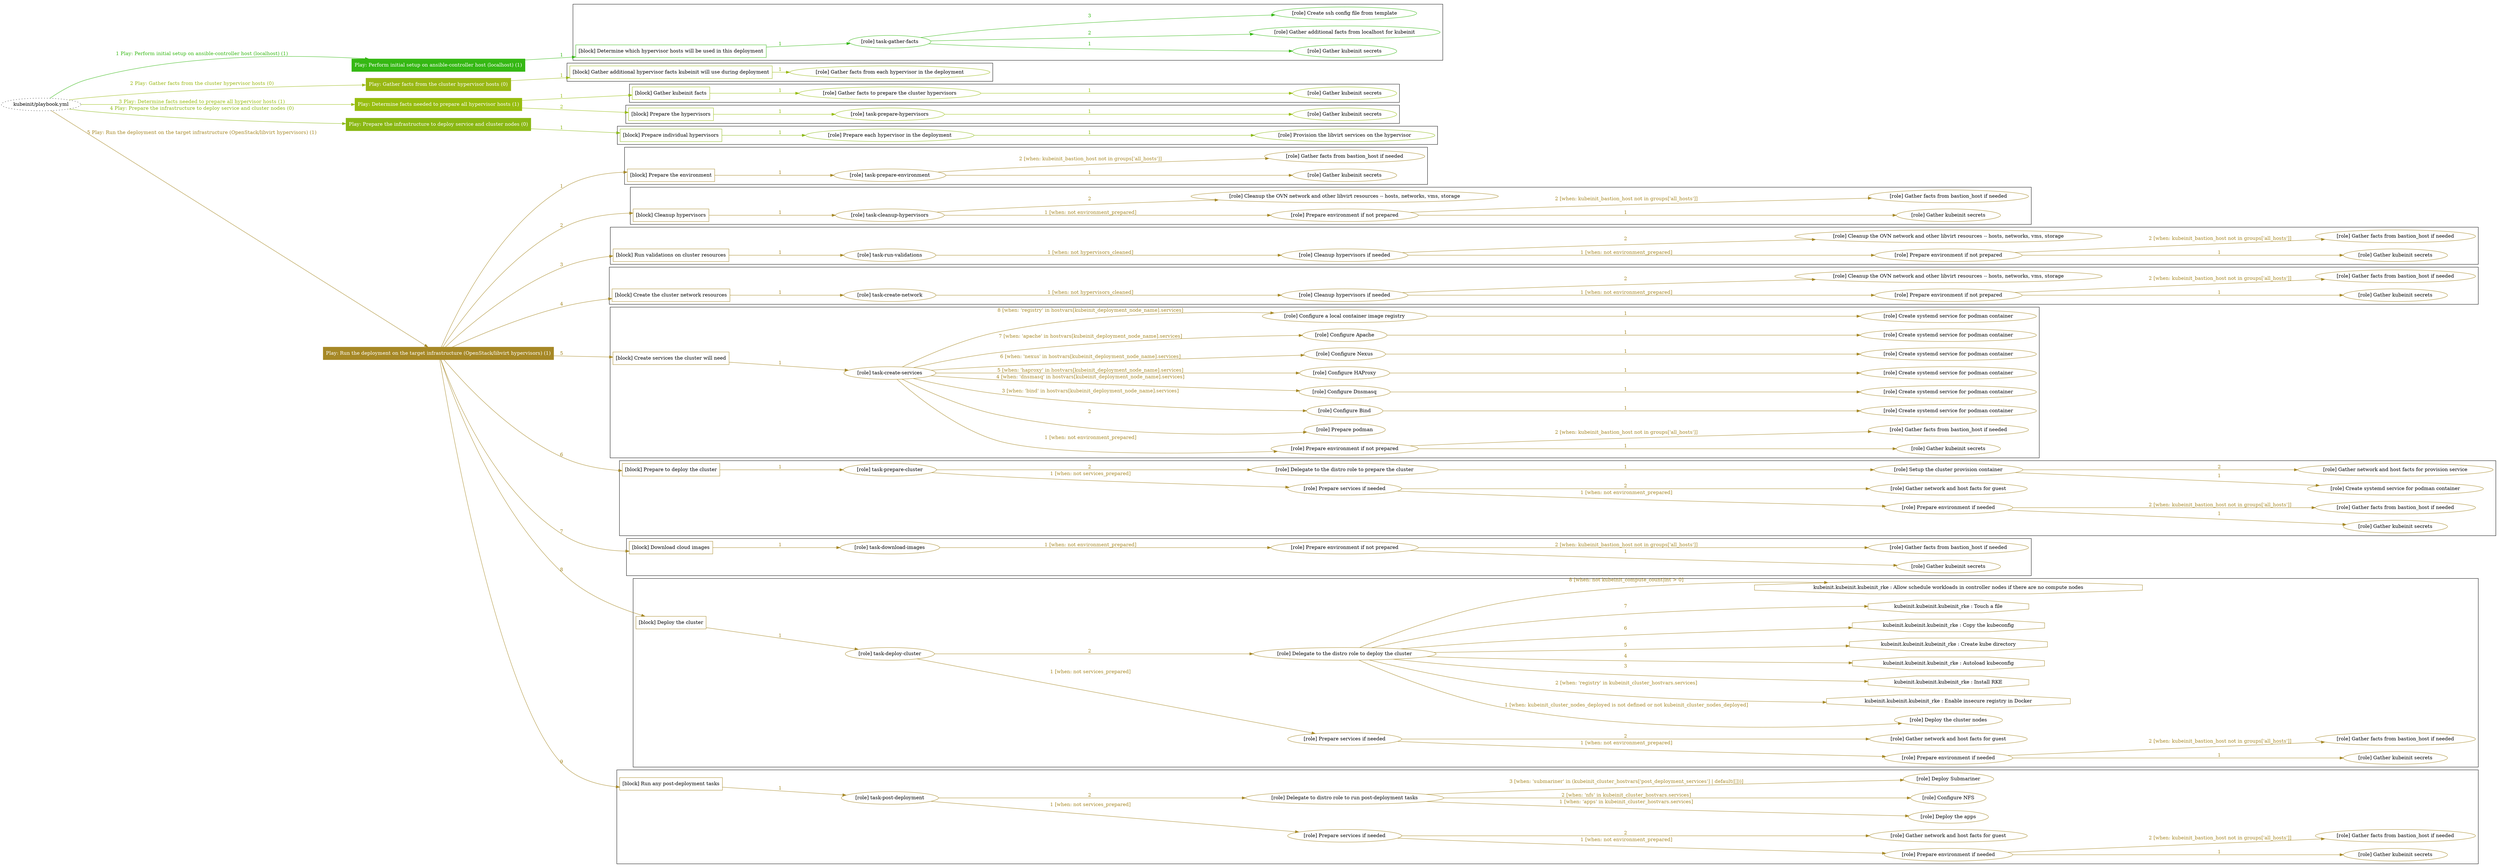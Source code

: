 digraph {
	graph [concentrate=true ordering=in rankdir=LR ratio=fill]
	edge [esep=5 sep=10]
	"kubeinit/playbook.yml" [URL="/home/runner/work/kubeinit/kubeinit/kubeinit/playbook.yml" id=playbook_18196bf0 style=dotted]
	"kubeinit/playbook.yml" -> play_be1df61c [label="1 Play: Perform initial setup on ansible-controller host (localhost) (1)" color="#35b814" fontcolor="#35b814" id=edge_play_be1df61c labeltooltip="1 Play: Perform initial setup on ansible-controller host (localhost) (1)" tooltip="1 Play: Perform initial setup on ansible-controller host (localhost) (1)"]
	subgraph "Play: Perform initial setup on ansible-controller host (localhost) (1)" {
		play_be1df61c [label="Play: Perform initial setup on ansible-controller host (localhost) (1)" URL="/home/runner/work/kubeinit/kubeinit/kubeinit/playbook.yml" color="#35b814" fontcolor="#ffffff" id=play_be1df61c shape=box style=filled tooltip=localhost]
		play_be1df61c -> block_118d9a12 [label=1 color="#35b814" fontcolor="#35b814" id=edge_block_118d9a12 labeltooltip=1 tooltip=1]
		subgraph cluster_block_118d9a12 {
			block_118d9a12 [label="[block] Determine which hypervisor hosts will be used in this deployment" URL="/home/runner/work/kubeinit/kubeinit/kubeinit/playbook.yml" color="#35b814" id=block_118d9a12 labeltooltip="Determine which hypervisor hosts will be used in this deployment" shape=box tooltip="Determine which hypervisor hosts will be used in this deployment"]
			block_118d9a12 -> role_b7394410 [label="1 " color="#35b814" fontcolor="#35b814" id=edge_role_b7394410 labeltooltip="1 " tooltip="1 "]
			subgraph "task-gather-facts" {
				role_b7394410 [label="[role] task-gather-facts" URL="/home/runner/work/kubeinit/kubeinit/kubeinit/playbook.yml" color="#35b814" id=role_b7394410 tooltip="task-gather-facts"]
				role_b7394410 -> role_904532db [label="1 " color="#35b814" fontcolor="#35b814" id=edge_role_904532db labeltooltip="1 " tooltip="1 "]
				subgraph "Gather kubeinit secrets" {
					role_904532db [label="[role] Gather kubeinit secrets" URL="/home/runner/.ansible/collections/ansible_collections/kubeinit/kubeinit/roles/kubeinit_prepare/tasks/build_hypervisors_group.yml" color="#35b814" id=role_904532db tooltip="Gather kubeinit secrets"]
				}
				role_b7394410 -> role_85538276 [label="2 " color="#35b814" fontcolor="#35b814" id=edge_role_85538276 labeltooltip="2 " tooltip="2 "]
				subgraph "Gather additional facts from localhost for kubeinit" {
					role_85538276 [label="[role] Gather additional facts from localhost for kubeinit" URL="/home/runner/.ansible/collections/ansible_collections/kubeinit/kubeinit/roles/kubeinit_prepare/tasks/build_hypervisors_group.yml" color="#35b814" id=role_85538276 tooltip="Gather additional facts from localhost for kubeinit"]
				}
				role_b7394410 -> role_6703702b [label="3 " color="#35b814" fontcolor="#35b814" id=edge_role_6703702b labeltooltip="3 " tooltip="3 "]
				subgraph "Create ssh config file from template" {
					role_6703702b [label="[role] Create ssh config file from template" URL="/home/runner/.ansible/collections/ansible_collections/kubeinit/kubeinit/roles/kubeinit_prepare/tasks/build_hypervisors_group.yml" color="#35b814" id=role_6703702b tooltip="Create ssh config file from template"]
				}
			}
		}
	}
	"kubeinit/playbook.yml" -> play_e983ef5c [label="2 Play: Gather facts from the cluster hypervisor hosts (0)" color="#99b814" fontcolor="#99b814" id=edge_play_e983ef5c labeltooltip="2 Play: Gather facts from the cluster hypervisor hosts (0)" tooltip="2 Play: Gather facts from the cluster hypervisor hosts (0)"]
	subgraph "Play: Gather facts from the cluster hypervisor hosts (0)" {
		play_e983ef5c [label="Play: Gather facts from the cluster hypervisor hosts (0)" URL="/home/runner/work/kubeinit/kubeinit/kubeinit/playbook.yml" color="#99b814" fontcolor="#ffffff" id=play_e983ef5c shape=box style=filled tooltip="Play: Gather facts from the cluster hypervisor hosts (0)"]
		play_e983ef5c -> block_9997d9af [label=1 color="#99b814" fontcolor="#99b814" id=edge_block_9997d9af labeltooltip=1 tooltip=1]
		subgraph cluster_block_9997d9af {
			block_9997d9af [label="[block] Gather additional hypervisor facts kubeinit will use during deployment" URL="/home/runner/work/kubeinit/kubeinit/kubeinit/playbook.yml" color="#99b814" id=block_9997d9af labeltooltip="Gather additional hypervisor facts kubeinit will use during deployment" shape=box tooltip="Gather additional hypervisor facts kubeinit will use during deployment"]
			block_9997d9af -> role_df3aef98 [label="1 " color="#99b814" fontcolor="#99b814" id=edge_role_df3aef98 labeltooltip="1 " tooltip="1 "]
			subgraph "Gather facts from each hypervisor in the deployment" {
				role_df3aef98 [label="[role] Gather facts from each hypervisor in the deployment" URL="/home/runner/work/kubeinit/kubeinit/kubeinit/playbook.yml" color="#99b814" id=role_df3aef98 tooltip="Gather facts from each hypervisor in the deployment"]
			}
		}
	}
	"kubeinit/playbook.yml" -> play_67da56ea [label="3 Play: Determine facts needed to prepare all hypervisor hosts (1)" color="#97bd0f" fontcolor="#97bd0f" id=edge_play_67da56ea labeltooltip="3 Play: Determine facts needed to prepare all hypervisor hosts (1)" tooltip="3 Play: Determine facts needed to prepare all hypervisor hosts (1)"]
	subgraph "Play: Determine facts needed to prepare all hypervisor hosts (1)" {
		play_67da56ea [label="Play: Determine facts needed to prepare all hypervisor hosts (1)" URL="/home/runner/work/kubeinit/kubeinit/kubeinit/playbook.yml" color="#97bd0f" fontcolor="#ffffff" id=play_67da56ea shape=box style=filled tooltip=localhost]
		play_67da56ea -> block_8e290db1 [label=1 color="#97bd0f" fontcolor="#97bd0f" id=edge_block_8e290db1 labeltooltip=1 tooltip=1]
		subgraph cluster_block_8e290db1 {
			block_8e290db1 [label="[block] Gather kubeinit facts" URL="/home/runner/work/kubeinit/kubeinit/kubeinit/playbook.yml" color="#97bd0f" id=block_8e290db1 labeltooltip="Gather kubeinit facts" shape=box tooltip="Gather kubeinit facts"]
			block_8e290db1 -> role_d22c5b59 [label="1 " color="#97bd0f" fontcolor="#97bd0f" id=edge_role_d22c5b59 labeltooltip="1 " tooltip="1 "]
			subgraph "Gather facts to prepare the cluster hypervisors" {
				role_d22c5b59 [label="[role] Gather facts to prepare the cluster hypervisors" URL="/home/runner/work/kubeinit/kubeinit/kubeinit/playbook.yml" color="#97bd0f" id=role_d22c5b59 tooltip="Gather facts to prepare the cluster hypervisors"]
				role_d22c5b59 -> role_4094b805 [label="1 " color="#97bd0f" fontcolor="#97bd0f" id=edge_role_4094b805 labeltooltip="1 " tooltip="1 "]
				subgraph "Gather kubeinit secrets" {
					role_4094b805 [label="[role] Gather kubeinit secrets" URL="/home/runner/.ansible/collections/ansible_collections/kubeinit/kubeinit/roles/kubeinit_prepare/tasks/gather_kubeinit_facts.yml" color="#97bd0f" id=role_4094b805 tooltip="Gather kubeinit secrets"]
				}
			}
		}
		play_67da56ea -> block_24ba06c1 [label=2 color="#97bd0f" fontcolor="#97bd0f" id=edge_block_24ba06c1 labeltooltip=2 tooltip=2]
		subgraph cluster_block_24ba06c1 {
			block_24ba06c1 [label="[block] Prepare the hypervisors" URL="/home/runner/work/kubeinit/kubeinit/kubeinit/playbook.yml" color="#97bd0f" id=block_24ba06c1 labeltooltip="Prepare the hypervisors" shape=box tooltip="Prepare the hypervisors"]
			block_24ba06c1 -> role_a68b78aa [label="1 " color="#97bd0f" fontcolor="#97bd0f" id=edge_role_a68b78aa labeltooltip="1 " tooltip="1 "]
			subgraph "task-prepare-hypervisors" {
				role_a68b78aa [label="[role] task-prepare-hypervisors" URL="/home/runner/work/kubeinit/kubeinit/kubeinit/playbook.yml" color="#97bd0f" id=role_a68b78aa tooltip="task-prepare-hypervisors"]
				role_a68b78aa -> role_36e2085e [label="1 " color="#97bd0f" fontcolor="#97bd0f" id=edge_role_36e2085e labeltooltip="1 " tooltip="1 "]
				subgraph "Gather kubeinit secrets" {
					role_36e2085e [label="[role] Gather kubeinit secrets" URL="/home/runner/.ansible/collections/ansible_collections/kubeinit/kubeinit/roles/kubeinit_prepare/tasks/gather_kubeinit_facts.yml" color="#97bd0f" id=role_36e2085e tooltip="Gather kubeinit secrets"]
				}
			}
		}
	}
	"kubeinit/playbook.yml" -> play_e11feb7d [label="4 Play: Prepare the infrastructure to deploy service and cluster nodes (0)" color="#8ab814" fontcolor="#8ab814" id=edge_play_e11feb7d labeltooltip="4 Play: Prepare the infrastructure to deploy service and cluster nodes (0)" tooltip="4 Play: Prepare the infrastructure to deploy service and cluster nodes (0)"]
	subgraph "Play: Prepare the infrastructure to deploy service and cluster nodes (0)" {
		play_e11feb7d [label="Play: Prepare the infrastructure to deploy service and cluster nodes (0)" URL="/home/runner/work/kubeinit/kubeinit/kubeinit/playbook.yml" color="#8ab814" fontcolor="#ffffff" id=play_e11feb7d shape=box style=filled tooltip="Play: Prepare the infrastructure to deploy service and cluster nodes (0)"]
		play_e11feb7d -> block_43e18601 [label=1 color="#8ab814" fontcolor="#8ab814" id=edge_block_43e18601 labeltooltip=1 tooltip=1]
		subgraph cluster_block_43e18601 {
			block_43e18601 [label="[block] Prepare individual hypervisors" URL="/home/runner/work/kubeinit/kubeinit/kubeinit/playbook.yml" color="#8ab814" id=block_43e18601 labeltooltip="Prepare individual hypervisors" shape=box tooltip="Prepare individual hypervisors"]
			block_43e18601 -> role_4b00aaee [label="1 " color="#8ab814" fontcolor="#8ab814" id=edge_role_4b00aaee labeltooltip="1 " tooltip="1 "]
			subgraph "Prepare each hypervisor in the deployment" {
				role_4b00aaee [label="[role] Prepare each hypervisor in the deployment" URL="/home/runner/work/kubeinit/kubeinit/kubeinit/playbook.yml" color="#8ab814" id=role_4b00aaee tooltip="Prepare each hypervisor in the deployment"]
				role_4b00aaee -> role_6709835d [label="1 " color="#8ab814" fontcolor="#8ab814" id=edge_role_6709835d labeltooltip="1 " tooltip="1 "]
				subgraph "Provision the libvirt services on the hypervisor" {
					role_6709835d [label="[role] Provision the libvirt services on the hypervisor" URL="/home/runner/.ansible/collections/ansible_collections/kubeinit/kubeinit/roles/kubeinit_prepare/tasks/prepare_hypervisor.yml" color="#8ab814" id=role_6709835d tooltip="Provision the libvirt services on the hypervisor"]
				}
			}
		}
	}
	"kubeinit/playbook.yml" -> play_71305a01 [label="5 Play: Run the deployment on the target infrastructure (OpenStack/libvirt hypervisors) (1)" color="#a68826" fontcolor="#a68826" id=edge_play_71305a01 labeltooltip="5 Play: Run the deployment on the target infrastructure (OpenStack/libvirt hypervisors) (1)" tooltip="5 Play: Run the deployment on the target infrastructure (OpenStack/libvirt hypervisors) (1)"]
	subgraph "Play: Run the deployment on the target infrastructure (OpenStack/libvirt hypervisors) (1)" {
		play_71305a01 [label="Play: Run the deployment on the target infrastructure (OpenStack/libvirt hypervisors) (1)" URL="/home/runner/work/kubeinit/kubeinit/kubeinit/playbook.yml" color="#a68826" fontcolor="#ffffff" id=play_71305a01 shape=box style=filled tooltip=localhost]
		play_71305a01 -> block_5bab12e0 [label=1 color="#a68826" fontcolor="#a68826" id=edge_block_5bab12e0 labeltooltip=1 tooltip=1]
		subgraph cluster_block_5bab12e0 {
			block_5bab12e0 [label="[block] Prepare the environment" URL="/home/runner/work/kubeinit/kubeinit/kubeinit/playbook.yml" color="#a68826" id=block_5bab12e0 labeltooltip="Prepare the environment" shape=box tooltip="Prepare the environment"]
			block_5bab12e0 -> role_8d213828 [label="1 " color="#a68826" fontcolor="#a68826" id=edge_role_8d213828 labeltooltip="1 " tooltip="1 "]
			subgraph "task-prepare-environment" {
				role_8d213828 [label="[role] task-prepare-environment" URL="/home/runner/work/kubeinit/kubeinit/kubeinit/playbook.yml" color="#a68826" id=role_8d213828 tooltip="task-prepare-environment"]
				role_8d213828 -> role_dd9f04c7 [label="1 " color="#a68826" fontcolor="#a68826" id=edge_role_dd9f04c7 labeltooltip="1 " tooltip="1 "]
				subgraph "Gather kubeinit secrets" {
					role_dd9f04c7 [label="[role] Gather kubeinit secrets" URL="/home/runner/.ansible/collections/ansible_collections/kubeinit/kubeinit/roles/kubeinit_prepare/tasks/gather_kubeinit_facts.yml" color="#a68826" id=role_dd9f04c7 tooltip="Gather kubeinit secrets"]
				}
				role_8d213828 -> role_f3b678fc [label="2 [when: kubeinit_bastion_host not in groups['all_hosts']]" color="#a68826" fontcolor="#a68826" id=edge_role_f3b678fc labeltooltip="2 [when: kubeinit_bastion_host not in groups['all_hosts']]" tooltip="2 [when: kubeinit_bastion_host not in groups['all_hosts']]"]
				subgraph "Gather facts from bastion_host if needed" {
					role_f3b678fc [label="[role] Gather facts from bastion_host if needed" URL="/home/runner/.ansible/collections/ansible_collections/kubeinit/kubeinit/roles/kubeinit_prepare/tasks/main.yml" color="#a68826" id=role_f3b678fc tooltip="Gather facts from bastion_host if needed"]
				}
			}
		}
		play_71305a01 -> block_ac7dee85 [label=2 color="#a68826" fontcolor="#a68826" id=edge_block_ac7dee85 labeltooltip=2 tooltip=2]
		subgraph cluster_block_ac7dee85 {
			block_ac7dee85 [label="[block] Cleanup hypervisors" URL="/home/runner/work/kubeinit/kubeinit/kubeinit/playbook.yml" color="#a68826" id=block_ac7dee85 labeltooltip="Cleanup hypervisors" shape=box tooltip="Cleanup hypervisors"]
			block_ac7dee85 -> role_61361c38 [label="1 " color="#a68826" fontcolor="#a68826" id=edge_role_61361c38 labeltooltip="1 " tooltip="1 "]
			subgraph "task-cleanup-hypervisors" {
				role_61361c38 [label="[role] task-cleanup-hypervisors" URL="/home/runner/work/kubeinit/kubeinit/kubeinit/playbook.yml" color="#a68826" id=role_61361c38 tooltip="task-cleanup-hypervisors"]
				role_61361c38 -> role_fd2e4010 [label="1 [when: not environment_prepared]" color="#a68826" fontcolor="#a68826" id=edge_role_fd2e4010 labeltooltip="1 [when: not environment_prepared]" tooltip="1 [when: not environment_prepared]"]
				subgraph "Prepare environment if not prepared" {
					role_fd2e4010 [label="[role] Prepare environment if not prepared" URL="/home/runner/.ansible/collections/ansible_collections/kubeinit/kubeinit/roles/kubeinit_libvirt/tasks/cleanup_hypervisors.yml" color="#a68826" id=role_fd2e4010 tooltip="Prepare environment if not prepared"]
					role_fd2e4010 -> role_0ee5295d [label="1 " color="#a68826" fontcolor="#a68826" id=edge_role_0ee5295d labeltooltip="1 " tooltip="1 "]
					subgraph "Gather kubeinit secrets" {
						role_0ee5295d [label="[role] Gather kubeinit secrets" URL="/home/runner/.ansible/collections/ansible_collections/kubeinit/kubeinit/roles/kubeinit_prepare/tasks/gather_kubeinit_facts.yml" color="#a68826" id=role_0ee5295d tooltip="Gather kubeinit secrets"]
					}
					role_fd2e4010 -> role_b6dbd8d5 [label="2 [when: kubeinit_bastion_host not in groups['all_hosts']]" color="#a68826" fontcolor="#a68826" id=edge_role_b6dbd8d5 labeltooltip="2 [when: kubeinit_bastion_host not in groups['all_hosts']]" tooltip="2 [when: kubeinit_bastion_host not in groups['all_hosts']]"]
					subgraph "Gather facts from bastion_host if needed" {
						role_b6dbd8d5 [label="[role] Gather facts from bastion_host if needed" URL="/home/runner/.ansible/collections/ansible_collections/kubeinit/kubeinit/roles/kubeinit_prepare/tasks/main.yml" color="#a68826" id=role_b6dbd8d5 tooltip="Gather facts from bastion_host if needed"]
					}
				}
				role_61361c38 -> role_41750f14 [label="2 " color="#a68826" fontcolor="#a68826" id=edge_role_41750f14 labeltooltip="2 " tooltip="2 "]
				subgraph "Cleanup the OVN network and other libvirt resources -- hosts, networks, vms, storage" {
					role_41750f14 [label="[role] Cleanup the OVN network and other libvirt resources -- hosts, networks, vms, storage" URL="/home/runner/.ansible/collections/ansible_collections/kubeinit/kubeinit/roles/kubeinit_libvirt/tasks/cleanup_hypervisors.yml" color="#a68826" id=role_41750f14 tooltip="Cleanup the OVN network and other libvirt resources -- hosts, networks, vms, storage"]
				}
			}
		}
		play_71305a01 -> block_0b2b92e7 [label=3 color="#a68826" fontcolor="#a68826" id=edge_block_0b2b92e7 labeltooltip=3 tooltip=3]
		subgraph cluster_block_0b2b92e7 {
			block_0b2b92e7 [label="[block] Run validations on cluster resources" URL="/home/runner/work/kubeinit/kubeinit/kubeinit/playbook.yml" color="#a68826" id=block_0b2b92e7 labeltooltip="Run validations on cluster resources" shape=box tooltip="Run validations on cluster resources"]
			block_0b2b92e7 -> role_d24f9686 [label="1 " color="#a68826" fontcolor="#a68826" id=edge_role_d24f9686 labeltooltip="1 " tooltip="1 "]
			subgraph "task-run-validations" {
				role_d24f9686 [label="[role] task-run-validations" URL="/home/runner/work/kubeinit/kubeinit/kubeinit/playbook.yml" color="#a68826" id=role_d24f9686 tooltip="task-run-validations"]
				role_d24f9686 -> role_70822820 [label="1 [when: not hypervisors_cleaned]" color="#a68826" fontcolor="#a68826" id=edge_role_70822820 labeltooltip="1 [when: not hypervisors_cleaned]" tooltip="1 [when: not hypervisors_cleaned]"]
				subgraph "Cleanup hypervisors if needed" {
					role_70822820 [label="[role] Cleanup hypervisors if needed" URL="/home/runner/.ansible/collections/ansible_collections/kubeinit/kubeinit/roles/kubeinit_validations/tasks/main.yml" color="#a68826" id=role_70822820 tooltip="Cleanup hypervisors if needed"]
					role_70822820 -> role_eb4ce055 [label="1 [when: not environment_prepared]" color="#a68826" fontcolor="#a68826" id=edge_role_eb4ce055 labeltooltip="1 [when: not environment_prepared]" tooltip="1 [when: not environment_prepared]"]
					subgraph "Prepare environment if not prepared" {
						role_eb4ce055 [label="[role] Prepare environment if not prepared" URL="/home/runner/.ansible/collections/ansible_collections/kubeinit/kubeinit/roles/kubeinit_libvirt/tasks/cleanup_hypervisors.yml" color="#a68826" id=role_eb4ce055 tooltip="Prepare environment if not prepared"]
						role_eb4ce055 -> role_b4efa61b [label="1 " color="#a68826" fontcolor="#a68826" id=edge_role_b4efa61b labeltooltip="1 " tooltip="1 "]
						subgraph "Gather kubeinit secrets" {
							role_b4efa61b [label="[role] Gather kubeinit secrets" URL="/home/runner/.ansible/collections/ansible_collections/kubeinit/kubeinit/roles/kubeinit_prepare/tasks/gather_kubeinit_facts.yml" color="#a68826" id=role_b4efa61b tooltip="Gather kubeinit secrets"]
						}
						role_eb4ce055 -> role_8b67ac1d [label="2 [when: kubeinit_bastion_host not in groups['all_hosts']]" color="#a68826" fontcolor="#a68826" id=edge_role_8b67ac1d labeltooltip="2 [when: kubeinit_bastion_host not in groups['all_hosts']]" tooltip="2 [when: kubeinit_bastion_host not in groups['all_hosts']]"]
						subgraph "Gather facts from bastion_host if needed" {
							role_8b67ac1d [label="[role] Gather facts from bastion_host if needed" URL="/home/runner/.ansible/collections/ansible_collections/kubeinit/kubeinit/roles/kubeinit_prepare/tasks/main.yml" color="#a68826" id=role_8b67ac1d tooltip="Gather facts from bastion_host if needed"]
						}
					}
					role_70822820 -> role_70bea7b3 [label="2 " color="#a68826" fontcolor="#a68826" id=edge_role_70bea7b3 labeltooltip="2 " tooltip="2 "]
					subgraph "Cleanup the OVN network and other libvirt resources -- hosts, networks, vms, storage" {
						role_70bea7b3 [label="[role] Cleanup the OVN network and other libvirt resources -- hosts, networks, vms, storage" URL="/home/runner/.ansible/collections/ansible_collections/kubeinit/kubeinit/roles/kubeinit_libvirt/tasks/cleanup_hypervisors.yml" color="#a68826" id=role_70bea7b3 tooltip="Cleanup the OVN network and other libvirt resources -- hosts, networks, vms, storage"]
					}
				}
			}
		}
		play_71305a01 -> block_5d9a0a51 [label=4 color="#a68826" fontcolor="#a68826" id=edge_block_5d9a0a51 labeltooltip=4 tooltip=4]
		subgraph cluster_block_5d9a0a51 {
			block_5d9a0a51 [label="[block] Create the cluster network resources" URL="/home/runner/work/kubeinit/kubeinit/kubeinit/playbook.yml" color="#a68826" id=block_5d9a0a51 labeltooltip="Create the cluster network resources" shape=box tooltip="Create the cluster network resources"]
			block_5d9a0a51 -> role_ba262c9e [label="1 " color="#a68826" fontcolor="#a68826" id=edge_role_ba262c9e labeltooltip="1 " tooltip="1 "]
			subgraph "task-create-network" {
				role_ba262c9e [label="[role] task-create-network" URL="/home/runner/work/kubeinit/kubeinit/kubeinit/playbook.yml" color="#a68826" id=role_ba262c9e tooltip="task-create-network"]
				role_ba262c9e -> role_9b4bc214 [label="1 [when: not hypervisors_cleaned]" color="#a68826" fontcolor="#a68826" id=edge_role_9b4bc214 labeltooltip="1 [when: not hypervisors_cleaned]" tooltip="1 [when: not hypervisors_cleaned]"]
				subgraph "Cleanup hypervisors if needed" {
					role_9b4bc214 [label="[role] Cleanup hypervisors if needed" URL="/home/runner/.ansible/collections/ansible_collections/kubeinit/kubeinit/roles/kubeinit_libvirt/tasks/create_network.yml" color="#a68826" id=role_9b4bc214 tooltip="Cleanup hypervisors if needed"]
					role_9b4bc214 -> role_ae0f56bb [label="1 [when: not environment_prepared]" color="#a68826" fontcolor="#a68826" id=edge_role_ae0f56bb labeltooltip="1 [when: not environment_prepared]" tooltip="1 [when: not environment_prepared]"]
					subgraph "Prepare environment if not prepared" {
						role_ae0f56bb [label="[role] Prepare environment if not prepared" URL="/home/runner/.ansible/collections/ansible_collections/kubeinit/kubeinit/roles/kubeinit_libvirt/tasks/cleanup_hypervisors.yml" color="#a68826" id=role_ae0f56bb tooltip="Prepare environment if not prepared"]
						role_ae0f56bb -> role_3794ea57 [label="1 " color="#a68826" fontcolor="#a68826" id=edge_role_3794ea57 labeltooltip="1 " tooltip="1 "]
						subgraph "Gather kubeinit secrets" {
							role_3794ea57 [label="[role] Gather kubeinit secrets" URL="/home/runner/.ansible/collections/ansible_collections/kubeinit/kubeinit/roles/kubeinit_prepare/tasks/gather_kubeinit_facts.yml" color="#a68826" id=role_3794ea57 tooltip="Gather kubeinit secrets"]
						}
						role_ae0f56bb -> role_61dc4154 [label="2 [when: kubeinit_bastion_host not in groups['all_hosts']]" color="#a68826" fontcolor="#a68826" id=edge_role_61dc4154 labeltooltip="2 [when: kubeinit_bastion_host not in groups['all_hosts']]" tooltip="2 [when: kubeinit_bastion_host not in groups['all_hosts']]"]
						subgraph "Gather facts from bastion_host if needed" {
							role_61dc4154 [label="[role] Gather facts from bastion_host if needed" URL="/home/runner/.ansible/collections/ansible_collections/kubeinit/kubeinit/roles/kubeinit_prepare/tasks/main.yml" color="#a68826" id=role_61dc4154 tooltip="Gather facts from bastion_host if needed"]
						}
					}
					role_9b4bc214 -> role_3c8db891 [label="2 " color="#a68826" fontcolor="#a68826" id=edge_role_3c8db891 labeltooltip="2 " tooltip="2 "]
					subgraph "Cleanup the OVN network and other libvirt resources -- hosts, networks, vms, storage" {
						role_3c8db891 [label="[role] Cleanup the OVN network and other libvirt resources -- hosts, networks, vms, storage" URL="/home/runner/.ansible/collections/ansible_collections/kubeinit/kubeinit/roles/kubeinit_libvirt/tasks/cleanup_hypervisors.yml" color="#a68826" id=role_3c8db891 tooltip="Cleanup the OVN network and other libvirt resources -- hosts, networks, vms, storage"]
					}
				}
			}
		}
		play_71305a01 -> block_a58f6eb5 [label=5 color="#a68826" fontcolor="#a68826" id=edge_block_a58f6eb5 labeltooltip=5 tooltip=5]
		subgraph cluster_block_a58f6eb5 {
			block_a58f6eb5 [label="[block] Create services the cluster will need" URL="/home/runner/work/kubeinit/kubeinit/kubeinit/playbook.yml" color="#a68826" id=block_a58f6eb5 labeltooltip="Create services the cluster will need" shape=box tooltip="Create services the cluster will need"]
			block_a58f6eb5 -> role_70dd450b [label="1 " color="#a68826" fontcolor="#a68826" id=edge_role_70dd450b labeltooltip="1 " tooltip="1 "]
			subgraph "task-create-services" {
				role_70dd450b [label="[role] task-create-services" URL="/home/runner/work/kubeinit/kubeinit/kubeinit/playbook.yml" color="#a68826" id=role_70dd450b tooltip="task-create-services"]
				role_70dd450b -> role_aa9052d4 [label="1 [when: not environment_prepared]" color="#a68826" fontcolor="#a68826" id=edge_role_aa9052d4 labeltooltip="1 [when: not environment_prepared]" tooltip="1 [when: not environment_prepared]"]
				subgraph "Prepare environment if not prepared" {
					role_aa9052d4 [label="[role] Prepare environment if not prepared" URL="/home/runner/.ansible/collections/ansible_collections/kubeinit/kubeinit/roles/kubeinit_services/tasks/main.yml" color="#a68826" id=role_aa9052d4 tooltip="Prepare environment if not prepared"]
					role_aa9052d4 -> role_b6c9c189 [label="1 " color="#a68826" fontcolor="#a68826" id=edge_role_b6c9c189 labeltooltip="1 " tooltip="1 "]
					subgraph "Gather kubeinit secrets" {
						role_b6c9c189 [label="[role] Gather kubeinit secrets" URL="/home/runner/.ansible/collections/ansible_collections/kubeinit/kubeinit/roles/kubeinit_prepare/tasks/gather_kubeinit_facts.yml" color="#a68826" id=role_b6c9c189 tooltip="Gather kubeinit secrets"]
					}
					role_aa9052d4 -> role_3e793773 [label="2 [when: kubeinit_bastion_host not in groups['all_hosts']]" color="#a68826" fontcolor="#a68826" id=edge_role_3e793773 labeltooltip="2 [when: kubeinit_bastion_host not in groups['all_hosts']]" tooltip="2 [when: kubeinit_bastion_host not in groups['all_hosts']]"]
					subgraph "Gather facts from bastion_host if needed" {
						role_3e793773 [label="[role] Gather facts from bastion_host if needed" URL="/home/runner/.ansible/collections/ansible_collections/kubeinit/kubeinit/roles/kubeinit_prepare/tasks/main.yml" color="#a68826" id=role_3e793773 tooltip="Gather facts from bastion_host if needed"]
					}
				}
				role_70dd450b -> role_c9aa8f0f [label="2 " color="#a68826" fontcolor="#a68826" id=edge_role_c9aa8f0f labeltooltip="2 " tooltip="2 "]
				subgraph "Prepare podman" {
					role_c9aa8f0f [label="[role] Prepare podman" URL="/home/runner/.ansible/collections/ansible_collections/kubeinit/kubeinit/roles/kubeinit_services/tasks/00_create_service_pod.yml" color="#a68826" id=role_c9aa8f0f tooltip="Prepare podman"]
				}
				role_70dd450b -> role_c1bb1211 [label="3 [when: 'bind' in hostvars[kubeinit_deployment_node_name].services]" color="#a68826" fontcolor="#a68826" id=edge_role_c1bb1211 labeltooltip="3 [when: 'bind' in hostvars[kubeinit_deployment_node_name].services]" tooltip="3 [when: 'bind' in hostvars[kubeinit_deployment_node_name].services]"]
				subgraph "Configure Bind" {
					role_c1bb1211 [label="[role] Configure Bind" URL="/home/runner/.ansible/collections/ansible_collections/kubeinit/kubeinit/roles/kubeinit_services/tasks/start_services_containers.yml" color="#a68826" id=role_c1bb1211 tooltip="Configure Bind"]
					role_c1bb1211 -> role_393f4dc8 [label="1 " color="#a68826" fontcolor="#a68826" id=edge_role_393f4dc8 labeltooltip="1 " tooltip="1 "]
					subgraph "Create systemd service for podman container" {
						role_393f4dc8 [label="[role] Create systemd service for podman container" URL="/home/runner/.ansible/collections/ansible_collections/kubeinit/kubeinit/roles/kubeinit_bind/tasks/main.yml" color="#a68826" id=role_393f4dc8 tooltip="Create systemd service for podman container"]
					}
				}
				role_70dd450b -> role_6b685854 [label="4 [when: 'dnsmasq' in hostvars[kubeinit_deployment_node_name].services]" color="#a68826" fontcolor="#a68826" id=edge_role_6b685854 labeltooltip="4 [when: 'dnsmasq' in hostvars[kubeinit_deployment_node_name].services]" tooltip="4 [when: 'dnsmasq' in hostvars[kubeinit_deployment_node_name].services]"]
				subgraph "Configure Dnsmasq" {
					role_6b685854 [label="[role] Configure Dnsmasq" URL="/home/runner/.ansible/collections/ansible_collections/kubeinit/kubeinit/roles/kubeinit_services/tasks/start_services_containers.yml" color="#a68826" id=role_6b685854 tooltip="Configure Dnsmasq"]
					role_6b685854 -> role_21605c95 [label="1 " color="#a68826" fontcolor="#a68826" id=edge_role_21605c95 labeltooltip="1 " tooltip="1 "]
					subgraph "Create systemd service for podman container" {
						role_21605c95 [label="[role] Create systemd service for podman container" URL="/home/runner/.ansible/collections/ansible_collections/kubeinit/kubeinit/roles/kubeinit_dnsmasq/tasks/main.yml" color="#a68826" id=role_21605c95 tooltip="Create systemd service for podman container"]
					}
				}
				role_70dd450b -> role_20afe5c2 [label="5 [when: 'haproxy' in hostvars[kubeinit_deployment_node_name].services]" color="#a68826" fontcolor="#a68826" id=edge_role_20afe5c2 labeltooltip="5 [when: 'haproxy' in hostvars[kubeinit_deployment_node_name].services]" tooltip="5 [when: 'haproxy' in hostvars[kubeinit_deployment_node_name].services]"]
				subgraph "Configure HAProxy" {
					role_20afe5c2 [label="[role] Configure HAProxy" URL="/home/runner/.ansible/collections/ansible_collections/kubeinit/kubeinit/roles/kubeinit_services/tasks/start_services_containers.yml" color="#a68826" id=role_20afe5c2 tooltip="Configure HAProxy"]
					role_20afe5c2 -> role_291df2b6 [label="1 " color="#a68826" fontcolor="#a68826" id=edge_role_291df2b6 labeltooltip="1 " tooltip="1 "]
					subgraph "Create systemd service for podman container" {
						role_291df2b6 [label="[role] Create systemd service for podman container" URL="/home/runner/.ansible/collections/ansible_collections/kubeinit/kubeinit/roles/kubeinit_haproxy/tasks/main.yml" color="#a68826" id=role_291df2b6 tooltip="Create systemd service for podman container"]
					}
				}
				role_70dd450b -> role_c7a50f39 [label="6 [when: 'nexus' in hostvars[kubeinit_deployment_node_name].services]" color="#a68826" fontcolor="#a68826" id=edge_role_c7a50f39 labeltooltip="6 [when: 'nexus' in hostvars[kubeinit_deployment_node_name].services]" tooltip="6 [when: 'nexus' in hostvars[kubeinit_deployment_node_name].services]"]
				subgraph "Configure Nexus" {
					role_c7a50f39 [label="[role] Configure Nexus" URL="/home/runner/.ansible/collections/ansible_collections/kubeinit/kubeinit/roles/kubeinit_services/tasks/start_services_containers.yml" color="#a68826" id=role_c7a50f39 tooltip="Configure Nexus"]
					role_c7a50f39 -> role_9d978633 [label="1 " color="#a68826" fontcolor="#a68826" id=edge_role_9d978633 labeltooltip="1 " tooltip="1 "]
					subgraph "Create systemd service for podman container" {
						role_9d978633 [label="[role] Create systemd service for podman container" URL="/home/runner/.ansible/collections/ansible_collections/kubeinit/kubeinit/roles/kubeinit_nexus/tasks/main.yml" color="#a68826" id=role_9d978633 tooltip="Create systemd service for podman container"]
					}
				}
				role_70dd450b -> role_c0d583f9 [label="7 [when: 'apache' in hostvars[kubeinit_deployment_node_name].services]" color="#a68826" fontcolor="#a68826" id=edge_role_c0d583f9 labeltooltip="7 [when: 'apache' in hostvars[kubeinit_deployment_node_name].services]" tooltip="7 [when: 'apache' in hostvars[kubeinit_deployment_node_name].services]"]
				subgraph "Configure Apache" {
					role_c0d583f9 [label="[role] Configure Apache" URL="/home/runner/.ansible/collections/ansible_collections/kubeinit/kubeinit/roles/kubeinit_services/tasks/start_services_containers.yml" color="#a68826" id=role_c0d583f9 tooltip="Configure Apache"]
					role_c0d583f9 -> role_54c31aec [label="1 " color="#a68826" fontcolor="#a68826" id=edge_role_54c31aec labeltooltip="1 " tooltip="1 "]
					subgraph "Create systemd service for podman container" {
						role_54c31aec [label="[role] Create systemd service for podman container" URL="/home/runner/.ansible/collections/ansible_collections/kubeinit/kubeinit/roles/kubeinit_apache/tasks/main.yml" color="#a68826" id=role_54c31aec tooltip="Create systemd service for podman container"]
					}
				}
				role_70dd450b -> role_f15d0fb9 [label="8 [when: 'registry' in hostvars[kubeinit_deployment_node_name].services]" color="#a68826" fontcolor="#a68826" id=edge_role_f15d0fb9 labeltooltip="8 [when: 'registry' in hostvars[kubeinit_deployment_node_name].services]" tooltip="8 [when: 'registry' in hostvars[kubeinit_deployment_node_name].services]"]
				subgraph "Configure a local container image registry" {
					role_f15d0fb9 [label="[role] Configure a local container image registry" URL="/home/runner/.ansible/collections/ansible_collections/kubeinit/kubeinit/roles/kubeinit_services/tasks/start_services_containers.yml" color="#a68826" id=role_f15d0fb9 tooltip="Configure a local container image registry"]
					role_f15d0fb9 -> role_40d0354e [label="1 " color="#a68826" fontcolor="#a68826" id=edge_role_40d0354e labeltooltip="1 " tooltip="1 "]
					subgraph "Create systemd service for podman container" {
						role_40d0354e [label="[role] Create systemd service for podman container" URL="/home/runner/.ansible/collections/ansible_collections/kubeinit/kubeinit/roles/kubeinit_registry/tasks/main.yml" color="#a68826" id=role_40d0354e tooltip="Create systemd service for podman container"]
					}
				}
			}
		}
		play_71305a01 -> block_15132ddf [label=6 color="#a68826" fontcolor="#a68826" id=edge_block_15132ddf labeltooltip=6 tooltip=6]
		subgraph cluster_block_15132ddf {
			block_15132ddf [label="[block] Prepare to deploy the cluster" URL="/home/runner/work/kubeinit/kubeinit/kubeinit/playbook.yml" color="#a68826" id=block_15132ddf labeltooltip="Prepare to deploy the cluster" shape=box tooltip="Prepare to deploy the cluster"]
			block_15132ddf -> role_3ab6bd21 [label="1 " color="#a68826" fontcolor="#a68826" id=edge_role_3ab6bd21 labeltooltip="1 " tooltip="1 "]
			subgraph "task-prepare-cluster" {
				role_3ab6bd21 [label="[role] task-prepare-cluster" URL="/home/runner/work/kubeinit/kubeinit/kubeinit/playbook.yml" color="#a68826" id=role_3ab6bd21 tooltip="task-prepare-cluster"]
				role_3ab6bd21 -> role_c536c839 [label="1 [when: not services_prepared]" color="#a68826" fontcolor="#a68826" id=edge_role_c536c839 labeltooltip="1 [when: not services_prepared]" tooltip="1 [when: not services_prepared]"]
				subgraph "Prepare services if needed" {
					role_c536c839 [label="[role] Prepare services if needed" URL="/home/runner/.ansible/collections/ansible_collections/kubeinit/kubeinit/roles/kubeinit_prepare/tasks/prepare_cluster.yml" color="#a68826" id=role_c536c839 tooltip="Prepare services if needed"]
					role_c536c839 -> role_8d3a5bea [label="1 [when: not environment_prepared]" color="#a68826" fontcolor="#a68826" id=edge_role_8d3a5bea labeltooltip="1 [when: not environment_prepared]" tooltip="1 [when: not environment_prepared]"]
					subgraph "Prepare environment if needed" {
						role_8d3a5bea [label="[role] Prepare environment if needed" URL="/home/runner/.ansible/collections/ansible_collections/kubeinit/kubeinit/roles/kubeinit_services/tasks/prepare_services.yml" color="#a68826" id=role_8d3a5bea tooltip="Prepare environment if needed"]
						role_8d3a5bea -> role_8c848c02 [label="1 " color="#a68826" fontcolor="#a68826" id=edge_role_8c848c02 labeltooltip="1 " tooltip="1 "]
						subgraph "Gather kubeinit secrets" {
							role_8c848c02 [label="[role] Gather kubeinit secrets" URL="/home/runner/.ansible/collections/ansible_collections/kubeinit/kubeinit/roles/kubeinit_prepare/tasks/gather_kubeinit_facts.yml" color="#a68826" id=role_8c848c02 tooltip="Gather kubeinit secrets"]
						}
						role_8d3a5bea -> role_ce7ce834 [label="2 [when: kubeinit_bastion_host not in groups['all_hosts']]" color="#a68826" fontcolor="#a68826" id=edge_role_ce7ce834 labeltooltip="2 [when: kubeinit_bastion_host not in groups['all_hosts']]" tooltip="2 [when: kubeinit_bastion_host not in groups['all_hosts']]"]
						subgraph "Gather facts from bastion_host if needed" {
							role_ce7ce834 [label="[role] Gather facts from bastion_host if needed" URL="/home/runner/.ansible/collections/ansible_collections/kubeinit/kubeinit/roles/kubeinit_prepare/tasks/main.yml" color="#a68826" id=role_ce7ce834 tooltip="Gather facts from bastion_host if needed"]
						}
					}
					role_c536c839 -> role_a63e3f22 [label="2 " color="#a68826" fontcolor="#a68826" id=edge_role_a63e3f22 labeltooltip="2 " tooltip="2 "]
					subgraph "Gather network and host facts for guest" {
						role_a63e3f22 [label="[role] Gather network and host facts for guest" URL="/home/runner/.ansible/collections/ansible_collections/kubeinit/kubeinit/roles/kubeinit_services/tasks/prepare_services.yml" color="#a68826" id=role_a63e3f22 tooltip="Gather network and host facts for guest"]
					}
				}
				role_3ab6bd21 -> role_ac6a6aa8 [label="2 " color="#a68826" fontcolor="#a68826" id=edge_role_ac6a6aa8 labeltooltip="2 " tooltip="2 "]
				subgraph "Delegate to the distro role to prepare the cluster" {
					role_ac6a6aa8 [label="[role] Delegate to the distro role to prepare the cluster" URL="/home/runner/.ansible/collections/ansible_collections/kubeinit/kubeinit/roles/kubeinit_prepare/tasks/prepare_cluster.yml" color="#a68826" id=role_ac6a6aa8 tooltip="Delegate to the distro role to prepare the cluster"]
					role_ac6a6aa8 -> role_07b87267 [label="1 " color="#a68826" fontcolor="#a68826" id=edge_role_07b87267 labeltooltip="1 " tooltip="1 "]
					subgraph "Setup the cluster provision container" {
						role_07b87267 [label="[role] Setup the cluster provision container" URL="/home/runner/.ansible/collections/ansible_collections/kubeinit/kubeinit/roles/kubeinit_rke/tasks/prepare_cluster.yml" color="#a68826" id=role_07b87267 tooltip="Setup the cluster provision container"]
						role_07b87267 -> role_7502eb3a [label="1 " color="#a68826" fontcolor="#a68826" id=edge_role_7502eb3a labeltooltip="1 " tooltip="1 "]
						subgraph "Create systemd service for podman container" {
							role_7502eb3a [label="[role] Create systemd service for podman container" URL="/home/runner/.ansible/collections/ansible_collections/kubeinit/kubeinit/roles/kubeinit_services/tasks/create_provision_container.yml" color="#a68826" id=role_7502eb3a tooltip="Create systemd service for podman container"]
						}
						role_07b87267 -> role_4f304c49 [label="2 " color="#a68826" fontcolor="#a68826" id=edge_role_4f304c49 labeltooltip="2 " tooltip="2 "]
						subgraph "Gather network and host facts for provision service" {
							role_4f304c49 [label="[role] Gather network and host facts for provision service" URL="/home/runner/.ansible/collections/ansible_collections/kubeinit/kubeinit/roles/kubeinit_services/tasks/create_provision_container.yml" color="#a68826" id=role_4f304c49 tooltip="Gather network and host facts for provision service"]
						}
					}
				}
			}
		}
		play_71305a01 -> block_6798add8 [label=7 color="#a68826" fontcolor="#a68826" id=edge_block_6798add8 labeltooltip=7 tooltip=7]
		subgraph cluster_block_6798add8 {
			block_6798add8 [label="[block] Download cloud images" URL="/home/runner/work/kubeinit/kubeinit/kubeinit/playbook.yml" color="#a68826" id=block_6798add8 labeltooltip="Download cloud images" shape=box tooltip="Download cloud images"]
			block_6798add8 -> role_64b7a125 [label="1 " color="#a68826" fontcolor="#a68826" id=edge_role_64b7a125 labeltooltip="1 " tooltip="1 "]
			subgraph "task-download-images" {
				role_64b7a125 [label="[role] task-download-images" URL="/home/runner/work/kubeinit/kubeinit/kubeinit/playbook.yml" color="#a68826" id=role_64b7a125 tooltip="task-download-images"]
				role_64b7a125 -> role_c22c0c23 [label="1 [when: not environment_prepared]" color="#a68826" fontcolor="#a68826" id=edge_role_c22c0c23 labeltooltip="1 [when: not environment_prepared]" tooltip="1 [when: not environment_prepared]"]
				subgraph "Prepare environment if not prepared" {
					role_c22c0c23 [label="[role] Prepare environment if not prepared" URL="/home/runner/.ansible/collections/ansible_collections/kubeinit/kubeinit/roles/kubeinit_libvirt/tasks/download_cloud_images.yml" color="#a68826" id=role_c22c0c23 tooltip="Prepare environment if not prepared"]
					role_c22c0c23 -> role_fa534732 [label="1 " color="#a68826" fontcolor="#a68826" id=edge_role_fa534732 labeltooltip="1 " tooltip="1 "]
					subgraph "Gather kubeinit secrets" {
						role_fa534732 [label="[role] Gather kubeinit secrets" URL="/home/runner/.ansible/collections/ansible_collections/kubeinit/kubeinit/roles/kubeinit_prepare/tasks/gather_kubeinit_facts.yml" color="#a68826" id=role_fa534732 tooltip="Gather kubeinit secrets"]
					}
					role_c22c0c23 -> role_d8a76f2a [label="2 [when: kubeinit_bastion_host not in groups['all_hosts']]" color="#a68826" fontcolor="#a68826" id=edge_role_d8a76f2a labeltooltip="2 [when: kubeinit_bastion_host not in groups['all_hosts']]" tooltip="2 [when: kubeinit_bastion_host not in groups['all_hosts']]"]
					subgraph "Gather facts from bastion_host if needed" {
						role_d8a76f2a [label="[role] Gather facts from bastion_host if needed" URL="/home/runner/.ansible/collections/ansible_collections/kubeinit/kubeinit/roles/kubeinit_prepare/tasks/main.yml" color="#a68826" id=role_d8a76f2a tooltip="Gather facts from bastion_host if needed"]
					}
				}
			}
		}
		play_71305a01 -> block_80b705e5 [label=8 color="#a68826" fontcolor="#a68826" id=edge_block_80b705e5 labeltooltip=8 tooltip=8]
		subgraph cluster_block_80b705e5 {
			block_80b705e5 [label="[block] Deploy the cluster" URL="/home/runner/work/kubeinit/kubeinit/kubeinit/playbook.yml" color="#a68826" id=block_80b705e5 labeltooltip="Deploy the cluster" shape=box tooltip="Deploy the cluster"]
			block_80b705e5 -> role_19449bbd [label="1 " color="#a68826" fontcolor="#a68826" id=edge_role_19449bbd labeltooltip="1 " tooltip="1 "]
			subgraph "task-deploy-cluster" {
				role_19449bbd [label="[role] task-deploy-cluster" URL="/home/runner/work/kubeinit/kubeinit/kubeinit/playbook.yml" color="#a68826" id=role_19449bbd tooltip="task-deploy-cluster"]
				role_19449bbd -> role_371cddec [label="1 [when: not services_prepared]" color="#a68826" fontcolor="#a68826" id=edge_role_371cddec labeltooltip="1 [when: not services_prepared]" tooltip="1 [when: not services_prepared]"]
				subgraph "Prepare services if needed" {
					role_371cddec [label="[role] Prepare services if needed" URL="/home/runner/.ansible/collections/ansible_collections/kubeinit/kubeinit/roles/kubeinit_prepare/tasks/deploy_cluster.yml" color="#a68826" id=role_371cddec tooltip="Prepare services if needed"]
					role_371cddec -> role_1a0aaed8 [label="1 [when: not environment_prepared]" color="#a68826" fontcolor="#a68826" id=edge_role_1a0aaed8 labeltooltip="1 [when: not environment_prepared]" tooltip="1 [when: not environment_prepared]"]
					subgraph "Prepare environment if needed" {
						role_1a0aaed8 [label="[role] Prepare environment if needed" URL="/home/runner/.ansible/collections/ansible_collections/kubeinit/kubeinit/roles/kubeinit_services/tasks/prepare_services.yml" color="#a68826" id=role_1a0aaed8 tooltip="Prepare environment if needed"]
						role_1a0aaed8 -> role_ede33073 [label="1 " color="#a68826" fontcolor="#a68826" id=edge_role_ede33073 labeltooltip="1 " tooltip="1 "]
						subgraph "Gather kubeinit secrets" {
							role_ede33073 [label="[role] Gather kubeinit secrets" URL="/home/runner/.ansible/collections/ansible_collections/kubeinit/kubeinit/roles/kubeinit_prepare/tasks/gather_kubeinit_facts.yml" color="#a68826" id=role_ede33073 tooltip="Gather kubeinit secrets"]
						}
						role_1a0aaed8 -> role_848a0b7a [label="2 [when: kubeinit_bastion_host not in groups['all_hosts']]" color="#a68826" fontcolor="#a68826" id=edge_role_848a0b7a labeltooltip="2 [when: kubeinit_bastion_host not in groups['all_hosts']]" tooltip="2 [when: kubeinit_bastion_host not in groups['all_hosts']]"]
						subgraph "Gather facts from bastion_host if needed" {
							role_848a0b7a [label="[role] Gather facts from bastion_host if needed" URL="/home/runner/.ansible/collections/ansible_collections/kubeinit/kubeinit/roles/kubeinit_prepare/tasks/main.yml" color="#a68826" id=role_848a0b7a tooltip="Gather facts from bastion_host if needed"]
						}
					}
					role_371cddec -> role_a68d9265 [label="2 " color="#a68826" fontcolor="#a68826" id=edge_role_a68d9265 labeltooltip="2 " tooltip="2 "]
					subgraph "Gather network and host facts for guest" {
						role_a68d9265 [label="[role] Gather network and host facts for guest" URL="/home/runner/.ansible/collections/ansible_collections/kubeinit/kubeinit/roles/kubeinit_services/tasks/prepare_services.yml" color="#a68826" id=role_a68d9265 tooltip="Gather network and host facts for guest"]
					}
				}
				role_19449bbd -> role_9e5fee35 [label="2 " color="#a68826" fontcolor="#a68826" id=edge_role_9e5fee35 labeltooltip="2 " tooltip="2 "]
				subgraph "Delegate to the distro role to deploy the cluster" {
					role_9e5fee35 [label="[role] Delegate to the distro role to deploy the cluster" URL="/home/runner/.ansible/collections/ansible_collections/kubeinit/kubeinit/roles/kubeinit_prepare/tasks/deploy_cluster.yml" color="#a68826" id=role_9e5fee35 tooltip="Delegate to the distro role to deploy the cluster"]
					role_9e5fee35 -> role_bd24069d [label="1 [when: kubeinit_cluster_nodes_deployed is not defined or not kubeinit_cluster_nodes_deployed]" color="#a68826" fontcolor="#a68826" id=edge_role_bd24069d labeltooltip="1 [when: kubeinit_cluster_nodes_deployed is not defined or not kubeinit_cluster_nodes_deployed]" tooltip="1 [when: kubeinit_cluster_nodes_deployed is not defined or not kubeinit_cluster_nodes_deployed]"]
					subgraph "Deploy the cluster nodes" {
						role_bd24069d [label="[role] Deploy the cluster nodes" URL="/home/runner/.ansible/collections/ansible_collections/kubeinit/kubeinit/roles/kubeinit_rke/tasks/main.yml" color="#a68826" id=role_bd24069d tooltip="Deploy the cluster nodes"]
					}
					task_8de96b83 [label="kubeinit.kubeinit.kubeinit_rke : Enable insecure registry in Docker" URL="/home/runner/.ansible/collections/ansible_collections/kubeinit/kubeinit/roles/kubeinit_rke/tasks/main.yml" color="#a68826" id=task_8de96b83 shape=octagon tooltip="kubeinit.kubeinit.kubeinit_rke : Enable insecure registry in Docker"]
					role_9e5fee35 -> task_8de96b83 [label="2 [when: 'registry' in kubeinit_cluster_hostvars.services]" color="#a68826" fontcolor="#a68826" id=edge_task_8de96b83 labeltooltip="2 [when: 'registry' in kubeinit_cluster_hostvars.services]" tooltip="2 [when: 'registry' in kubeinit_cluster_hostvars.services]"]
					task_2c3f2278 [label="kubeinit.kubeinit.kubeinit_rke : Install RKE" URL="/home/runner/.ansible/collections/ansible_collections/kubeinit/kubeinit/roles/kubeinit_rke/tasks/main.yml" color="#a68826" id=task_2c3f2278 shape=octagon tooltip="kubeinit.kubeinit.kubeinit_rke : Install RKE"]
					role_9e5fee35 -> task_2c3f2278 [label="3 " color="#a68826" fontcolor="#a68826" id=edge_task_2c3f2278 labeltooltip="3 " tooltip="3 "]
					task_ac2c49ca [label="kubeinit.kubeinit.kubeinit_rke : Autoload kubeconfig" URL="/home/runner/.ansible/collections/ansible_collections/kubeinit/kubeinit/roles/kubeinit_rke/tasks/main.yml" color="#a68826" id=task_ac2c49ca shape=octagon tooltip="kubeinit.kubeinit.kubeinit_rke : Autoload kubeconfig"]
					role_9e5fee35 -> task_ac2c49ca [label="4 " color="#a68826" fontcolor="#a68826" id=edge_task_ac2c49ca labeltooltip="4 " tooltip="4 "]
					task_ba6b6774 [label="kubeinit.kubeinit.kubeinit_rke : Create kube directory" URL="/home/runner/.ansible/collections/ansible_collections/kubeinit/kubeinit/roles/kubeinit_rke/tasks/main.yml" color="#a68826" id=task_ba6b6774 shape=octagon tooltip="kubeinit.kubeinit.kubeinit_rke : Create kube directory"]
					role_9e5fee35 -> task_ba6b6774 [label="5 " color="#a68826" fontcolor="#a68826" id=edge_task_ba6b6774 labeltooltip="5 " tooltip="5 "]
					task_0f618304 [label="kubeinit.kubeinit.kubeinit_rke : Copy the kubeconfig" URL="/home/runner/.ansible/collections/ansible_collections/kubeinit/kubeinit/roles/kubeinit_rke/tasks/main.yml" color="#a68826" id=task_0f618304 shape=octagon tooltip="kubeinit.kubeinit.kubeinit_rke : Copy the kubeconfig"]
					role_9e5fee35 -> task_0f618304 [label="6 " color="#a68826" fontcolor="#a68826" id=edge_task_0f618304 labeltooltip="6 " tooltip="6 "]
					task_a907a958 [label="kubeinit.kubeinit.kubeinit_rke : Touch a file" URL="/home/runner/.ansible/collections/ansible_collections/kubeinit/kubeinit/roles/kubeinit_rke/tasks/main.yml" color="#a68826" id=task_a907a958 shape=octagon tooltip="kubeinit.kubeinit.kubeinit_rke : Touch a file"]
					role_9e5fee35 -> task_a907a958 [label="7 " color="#a68826" fontcolor="#a68826" id=edge_task_a907a958 labeltooltip="7 " tooltip="7 "]
					task_8fa78dc8 [label="kubeinit.kubeinit.kubeinit_rke : Allow schedule workloads in controller nodes if there are no compute nodes" URL="/home/runner/.ansible/collections/ansible_collections/kubeinit/kubeinit/roles/kubeinit_rke/tasks/main.yml" color="#a68826" id=task_8fa78dc8 shape=octagon tooltip="kubeinit.kubeinit.kubeinit_rke : Allow schedule workloads in controller nodes if there are no compute nodes"]
					role_9e5fee35 -> task_8fa78dc8 [label="8 [when: not kubeinit_compute_count|int > 0]" color="#a68826" fontcolor="#a68826" id=edge_task_8fa78dc8 labeltooltip="8 [when: not kubeinit_compute_count|int > 0]" tooltip="8 [when: not kubeinit_compute_count|int > 0]"]
				}
			}
		}
		play_71305a01 -> block_9e9879b2 [label=9 color="#a68826" fontcolor="#a68826" id=edge_block_9e9879b2 labeltooltip=9 tooltip=9]
		subgraph cluster_block_9e9879b2 {
			block_9e9879b2 [label="[block] Run any post-deployment tasks" URL="/home/runner/work/kubeinit/kubeinit/kubeinit/playbook.yml" color="#a68826" id=block_9e9879b2 labeltooltip="Run any post-deployment tasks" shape=box tooltip="Run any post-deployment tasks"]
			block_9e9879b2 -> role_3de51c8f [label="1 " color="#a68826" fontcolor="#a68826" id=edge_role_3de51c8f labeltooltip="1 " tooltip="1 "]
			subgraph "task-post-deployment" {
				role_3de51c8f [label="[role] task-post-deployment" URL="/home/runner/work/kubeinit/kubeinit/kubeinit/playbook.yml" color="#a68826" id=role_3de51c8f tooltip="task-post-deployment"]
				role_3de51c8f -> role_f61aafae [label="1 [when: not services_prepared]" color="#a68826" fontcolor="#a68826" id=edge_role_f61aafae labeltooltip="1 [when: not services_prepared]" tooltip="1 [when: not services_prepared]"]
				subgraph "Prepare services if needed" {
					role_f61aafae [label="[role] Prepare services if needed" URL="/home/runner/.ansible/collections/ansible_collections/kubeinit/kubeinit/roles/kubeinit_prepare/tasks/post_deployment.yml" color="#a68826" id=role_f61aafae tooltip="Prepare services if needed"]
					role_f61aafae -> role_bec4fdab [label="1 [when: not environment_prepared]" color="#a68826" fontcolor="#a68826" id=edge_role_bec4fdab labeltooltip="1 [when: not environment_prepared]" tooltip="1 [when: not environment_prepared]"]
					subgraph "Prepare environment if needed" {
						role_bec4fdab [label="[role] Prepare environment if needed" URL="/home/runner/.ansible/collections/ansible_collections/kubeinit/kubeinit/roles/kubeinit_services/tasks/prepare_services.yml" color="#a68826" id=role_bec4fdab tooltip="Prepare environment if needed"]
						role_bec4fdab -> role_b50a3661 [label="1 " color="#a68826" fontcolor="#a68826" id=edge_role_b50a3661 labeltooltip="1 " tooltip="1 "]
						subgraph "Gather kubeinit secrets" {
							role_b50a3661 [label="[role] Gather kubeinit secrets" URL="/home/runner/.ansible/collections/ansible_collections/kubeinit/kubeinit/roles/kubeinit_prepare/tasks/gather_kubeinit_facts.yml" color="#a68826" id=role_b50a3661 tooltip="Gather kubeinit secrets"]
						}
						role_bec4fdab -> role_1a55f670 [label="2 [when: kubeinit_bastion_host not in groups['all_hosts']]" color="#a68826" fontcolor="#a68826" id=edge_role_1a55f670 labeltooltip="2 [when: kubeinit_bastion_host not in groups['all_hosts']]" tooltip="2 [when: kubeinit_bastion_host not in groups['all_hosts']]"]
						subgraph "Gather facts from bastion_host if needed" {
							role_1a55f670 [label="[role] Gather facts from bastion_host if needed" URL="/home/runner/.ansible/collections/ansible_collections/kubeinit/kubeinit/roles/kubeinit_prepare/tasks/main.yml" color="#a68826" id=role_1a55f670 tooltip="Gather facts from bastion_host if needed"]
						}
					}
					role_f61aafae -> role_79963f97 [label="2 " color="#a68826" fontcolor="#a68826" id=edge_role_79963f97 labeltooltip="2 " tooltip="2 "]
					subgraph "Gather network and host facts for guest" {
						role_79963f97 [label="[role] Gather network and host facts for guest" URL="/home/runner/.ansible/collections/ansible_collections/kubeinit/kubeinit/roles/kubeinit_services/tasks/prepare_services.yml" color="#a68826" id=role_79963f97 tooltip="Gather network and host facts for guest"]
					}
				}
				role_3de51c8f -> role_a319aad8 [label="2 " color="#a68826" fontcolor="#a68826" id=edge_role_a319aad8 labeltooltip="2 " tooltip="2 "]
				subgraph "Delegate to distro role to run post-deployment tasks" {
					role_a319aad8 [label="[role] Delegate to distro role to run post-deployment tasks" URL="/home/runner/.ansible/collections/ansible_collections/kubeinit/kubeinit/roles/kubeinit_prepare/tasks/post_deployment.yml" color="#a68826" id=role_a319aad8 tooltip="Delegate to distro role to run post-deployment tasks"]
					role_a319aad8 -> role_69aff743 [label="1 [when: 'apps' in kubeinit_cluster_hostvars.services]" color="#a68826" fontcolor="#a68826" id=edge_role_69aff743 labeltooltip="1 [when: 'apps' in kubeinit_cluster_hostvars.services]" tooltip="1 [when: 'apps' in kubeinit_cluster_hostvars.services]"]
					subgraph "Deploy the apps" {
						role_69aff743 [label="[role] Deploy the apps" URL="/home/runner/.ansible/collections/ansible_collections/kubeinit/kubeinit/roles/kubeinit_rke/tasks/post_deployment_tasks.yml" color="#a68826" id=role_69aff743 tooltip="Deploy the apps"]
					}
					role_a319aad8 -> role_d3f5a952 [label="2 [when: 'nfs' in kubeinit_cluster_hostvars.services]" color="#a68826" fontcolor="#a68826" id=edge_role_d3f5a952 labeltooltip="2 [when: 'nfs' in kubeinit_cluster_hostvars.services]" tooltip="2 [when: 'nfs' in kubeinit_cluster_hostvars.services]"]
					subgraph "Configure NFS" {
						role_d3f5a952 [label="[role] Configure NFS" URL="/home/runner/.ansible/collections/ansible_collections/kubeinit/kubeinit/roles/kubeinit_rke/tasks/post_deployment_tasks.yml" color="#a68826" id=role_d3f5a952 tooltip="Configure NFS"]
					}
					role_a319aad8 -> role_44c1a728 [label="3 [when: 'submariner' in (kubeinit_cluster_hostvars['post_deployment_services'] | default([]))]" color="#a68826" fontcolor="#a68826" id=edge_role_44c1a728 labeltooltip="3 [when: 'submariner' in (kubeinit_cluster_hostvars['post_deployment_services'] | default([]))]" tooltip="3 [when: 'submariner' in (kubeinit_cluster_hostvars['post_deployment_services'] | default([]))]"]
					subgraph "Deploy Submariner" {
						role_44c1a728 [label="[role] Deploy Submariner" URL="/home/runner/.ansible/collections/ansible_collections/kubeinit/kubeinit/roles/kubeinit_rke/tasks/post_deployment_tasks.yml" color="#a68826" id=role_44c1a728 tooltip="Deploy Submariner"]
					}
				}
			}
		}
	}
}
